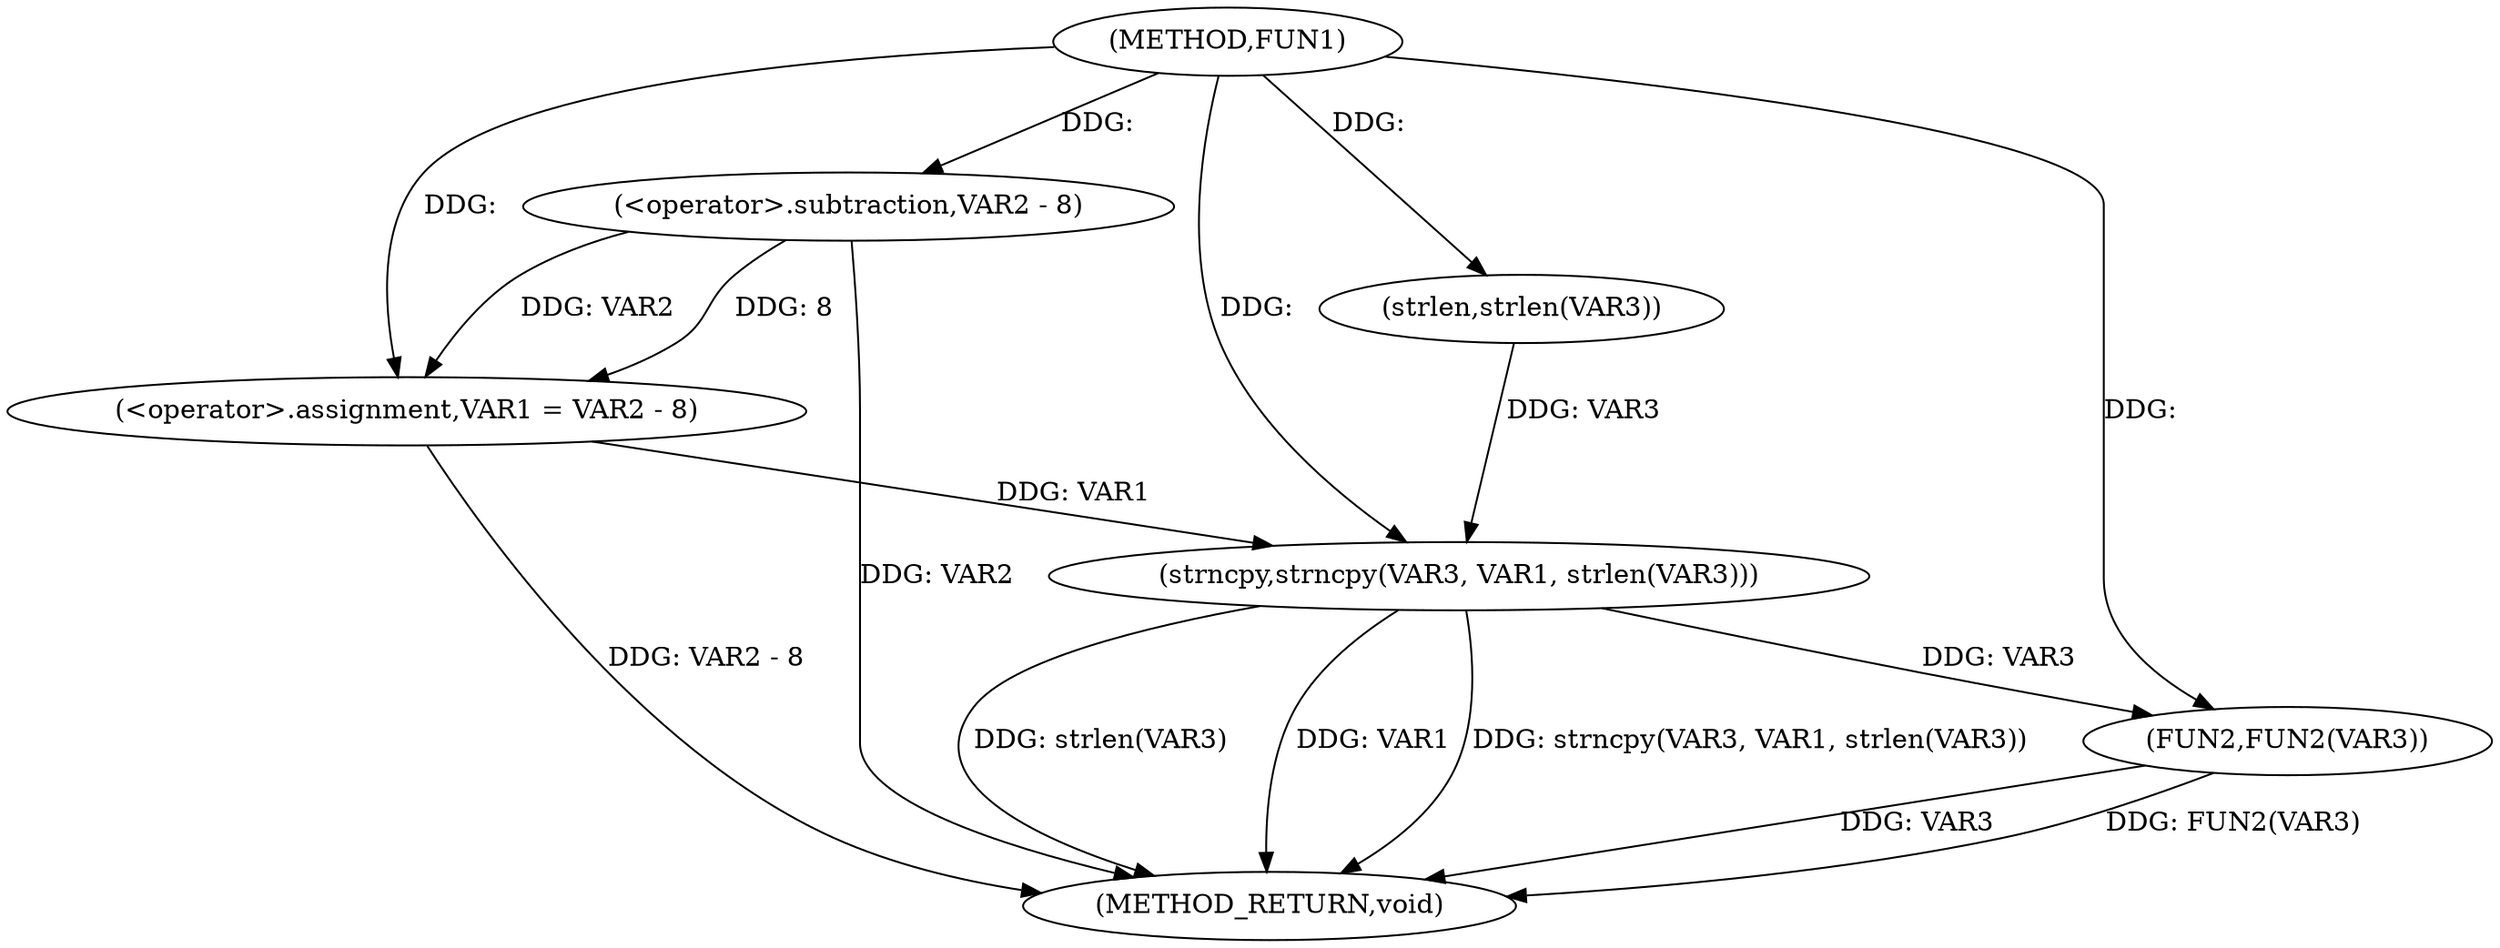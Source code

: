 digraph FUN1 {  
"1000100" [label = "(METHOD,FUN1)" ]
"1000118" [label = "(METHOD_RETURN,void)" ]
"1000104" [label = "(<operator>.assignment,VAR1 = VAR2 - 8)" ]
"1000106" [label = "(<operator>.subtraction,VAR2 - 8)" ]
"1000111" [label = "(strncpy,strncpy(VAR3, VAR1, strlen(VAR3)))" ]
"1000114" [label = "(strlen,strlen(VAR3))" ]
"1000116" [label = "(FUN2,FUN2(VAR3))" ]
  "1000116" -> "1000118"  [ label = "DDG: VAR3"] 
  "1000106" -> "1000118"  [ label = "DDG: VAR2"] 
  "1000111" -> "1000118"  [ label = "DDG: strlen(VAR3)"] 
  "1000111" -> "1000118"  [ label = "DDG: VAR1"] 
  "1000104" -> "1000118"  [ label = "DDG: VAR2 - 8"] 
  "1000111" -> "1000118"  [ label = "DDG: strncpy(VAR3, VAR1, strlen(VAR3))"] 
  "1000116" -> "1000118"  [ label = "DDG: FUN2(VAR3)"] 
  "1000106" -> "1000104"  [ label = "DDG: VAR2"] 
  "1000106" -> "1000104"  [ label = "DDG: 8"] 
  "1000100" -> "1000104"  [ label = "DDG: "] 
  "1000100" -> "1000106"  [ label = "DDG: "] 
  "1000114" -> "1000111"  [ label = "DDG: VAR3"] 
  "1000100" -> "1000111"  [ label = "DDG: "] 
  "1000104" -> "1000111"  [ label = "DDG: VAR1"] 
  "1000100" -> "1000114"  [ label = "DDG: "] 
  "1000111" -> "1000116"  [ label = "DDG: VAR3"] 
  "1000100" -> "1000116"  [ label = "DDG: "] 
}
